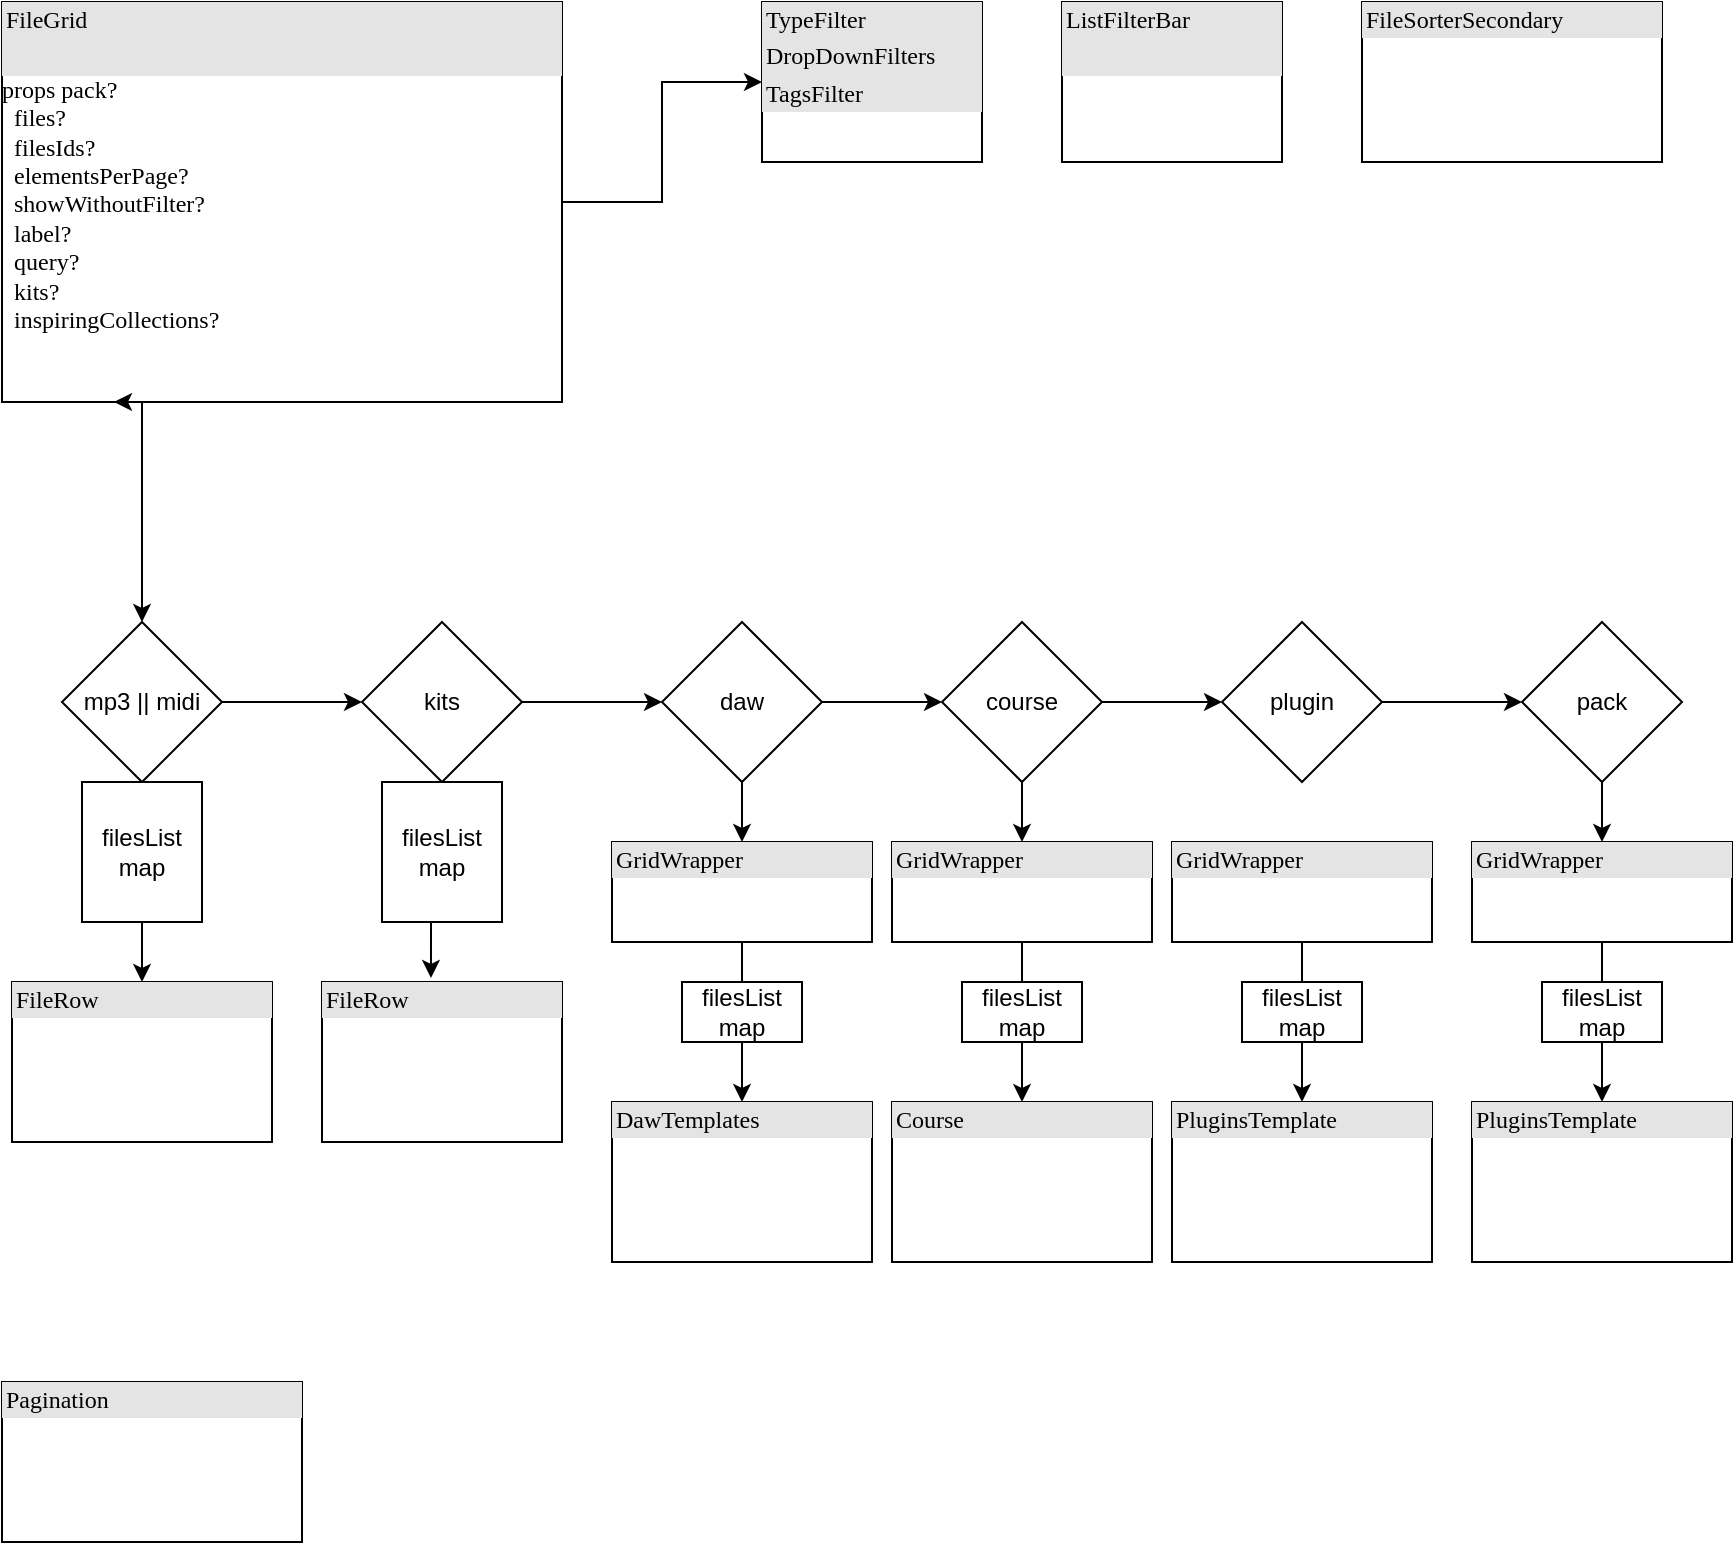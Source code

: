 <mxfile version="20.6.0" type="github">
  <diagram name="Page-1" id="2ca16b54-16f6-2749-3443-fa8db7711227">
    <mxGraphModel dx="1422" dy="786" grid="1" gridSize="10" guides="1" tooltips="1" connect="1" arrows="1" fold="1" page="1" pageScale="1" pageWidth="1100" pageHeight="850" background="none" math="0" shadow="0">
      <root>
        <mxCell id="0" />
        <mxCell id="1" parent="0" />
        <mxCell id="z8bEHkvT0qCZ6l-3ghTC-3" value="" style="edgeStyle=orthogonalEdgeStyle;rounded=0;orthogonalLoop=1;jettySize=auto;html=1;" edge="1" parent="1" source="z8bEHkvT0qCZ6l-3ghTC-1" target="z8bEHkvT0qCZ6l-3ghTC-2">
          <mxGeometry relative="1" as="geometry" />
        </mxCell>
        <mxCell id="z8bEHkvT0qCZ6l-3ghTC-26" style="edgeStyle=orthogonalEdgeStyle;rounded=0;orthogonalLoop=1;jettySize=auto;html=1;exitX=0.25;exitY=1;exitDx=0;exitDy=0;entryX=0.5;entryY=0;entryDx=0;entryDy=0;" edge="1" parent="1" source="z8bEHkvT0qCZ6l-3ghTC-1" target="z8bEHkvT0qCZ6l-3ghTC-15">
          <mxGeometry relative="1" as="geometry" />
        </mxCell>
        <mxCell id="z8bEHkvT0qCZ6l-3ghTC-1" value="&lt;div style=&quot;box-sizing:border-box;width:100%;background:#e4e4e4;padding:2px;&quot;&gt;FileGrid&lt;/div&gt;&lt;div style=&quot;box-sizing:border-box;width:100%;background:#e4e4e4;padding:2px;&quot;&gt;&lt;br&gt;&lt;/div&gt;props&lt;span style=&quot;white-space: pre;&quot;&gt;	&lt;/span&gt;pack?&lt;br&gt;&lt;span style=&quot;white-space: pre;&quot;&gt;	&lt;/span&gt;&lt;span style=&quot;white-space: pre;&quot;&gt;	&lt;/span&gt;files?&lt;br&gt;&lt;span style=&quot;white-space: pre;&quot;&gt;	&lt;/span&gt;&lt;span style=&quot;white-space: pre;&quot;&gt;	&lt;/span&gt;filesIds?&lt;br&gt;&lt;span style=&quot;white-space: pre;&quot;&gt;	&lt;/span&gt;&lt;span style=&quot;white-space: pre;&quot;&gt;	&lt;/span&gt;elementsPerPage?&lt;br&gt;&lt;span style=&quot;white-space: pre;&quot;&gt;	&lt;/span&gt;&lt;span style=&quot;white-space: pre;&quot;&gt;	&lt;/span&gt;showWithoutFilter?&lt;br&gt;&lt;span style=&quot;white-space: pre;&quot;&gt;	&lt;/span&gt;&lt;span style=&quot;white-space: pre;&quot;&gt;	&lt;/span&gt;label?&lt;br&gt;&lt;span style=&quot;white-space: pre;&quot;&gt;	&lt;/span&gt;&lt;span style=&quot;white-space: pre;&quot;&gt;	&lt;/span&gt;query?&lt;br&gt;&lt;span style=&quot;white-space: pre;&quot;&gt;	&lt;/span&gt;&lt;span style=&quot;white-space: pre;&quot;&gt;	&lt;/span&gt;kits?&lt;br&gt;&lt;span style=&quot;white-space: pre;&quot;&gt;	&lt;/span&gt;&lt;span style=&quot;white-space: pre;&quot;&gt;	&lt;/span&gt;inspiringCollections?" style="verticalAlign=top;align=left;overflow=fill;html=1;rounded=0;shadow=0;comic=0;labelBackgroundColor=none;strokeWidth=1;fontFamily=Verdana;fontSize=12;labelPadding=0;perimeterSpacing=0;sketch=0;" vertex="1" parent="1">
          <mxGeometry x="50" y="20" width="280" height="200" as="geometry" />
        </mxCell>
        <mxCell id="z8bEHkvT0qCZ6l-3ghTC-2" value="&lt;div style=&quot;box-sizing:border-box;width:100%;background:#e4e4e4;padding:2px;&quot;&gt;TypeFilter&lt;/div&gt;&lt;div style=&quot;box-sizing:border-box;width:100%;background:#e4e4e4;padding:2px;&quot;&gt;DropDownFilters&lt;/div&gt;&lt;div style=&quot;box-sizing:border-box;width:100%;background:#e4e4e4;padding:2px;&quot;&gt;TagsFilter&lt;/div&gt;" style="verticalAlign=top;align=left;overflow=fill;html=1;rounded=0;shadow=0;comic=0;labelBackgroundColor=none;strokeWidth=1;fontFamily=Verdana;fontSize=12;labelPadding=0;perimeterSpacing=0;sketch=0;" vertex="1" parent="1">
          <mxGeometry x="430" y="20" width="110" height="80" as="geometry" />
        </mxCell>
        <mxCell id="z8bEHkvT0qCZ6l-3ghTC-8" value="&lt;div style=&quot;box-sizing:border-box;width:100%;background:#e4e4e4;padding:2px;&quot;&gt;ListFilterBar&lt;/div&gt;&lt;div style=&quot;box-sizing:border-box;width:100%;background:#e4e4e4;padding:2px;&quot;&gt;&lt;br&gt;&lt;/div&gt;" style="verticalAlign=top;align=left;overflow=fill;html=1;rounded=0;shadow=0;comic=0;labelBackgroundColor=none;strokeWidth=1;fontFamily=Verdana;fontSize=12;labelPadding=0;perimeterSpacing=0;sketch=0;" vertex="1" parent="1">
          <mxGeometry x="580" y="20" width="110" height="80" as="geometry" />
        </mxCell>
        <mxCell id="z8bEHkvT0qCZ6l-3ghTC-9" value="&lt;div style=&quot;box-sizing:border-box;width:100%;background:#e4e4e4;padding:2px;&quot;&gt;FileSorterSecondary&lt;/div&gt;" style="verticalAlign=top;align=left;overflow=fill;html=1;rounded=0;shadow=0;comic=0;labelBackgroundColor=none;strokeWidth=1;fontFamily=Verdana;fontSize=12;labelPadding=0;perimeterSpacing=0;sketch=0;" vertex="1" parent="1">
          <mxGeometry x="730" y="20" width="150" height="80" as="geometry" />
        </mxCell>
        <mxCell id="z8bEHkvT0qCZ6l-3ghTC-27" style="edgeStyle=orthogonalEdgeStyle;rounded=0;orthogonalLoop=1;jettySize=auto;html=1;exitX=1;exitY=0.5;exitDx=0;exitDy=0;entryX=0;entryY=0.5;entryDx=0;entryDy=0;" edge="1" parent="1" source="z8bEHkvT0qCZ6l-3ghTC-15" target="z8bEHkvT0qCZ6l-3ghTC-16">
          <mxGeometry relative="1" as="geometry" />
        </mxCell>
        <mxCell id="z8bEHkvT0qCZ6l-3ghTC-15" value="mp3 || midi" style="rhombus;whiteSpace=wrap;html=1;sketch=0;" vertex="1" parent="1">
          <mxGeometry x="80" y="330" width="80" height="80" as="geometry" />
        </mxCell>
        <mxCell id="z8bEHkvT0qCZ6l-3ghTC-28" style="edgeStyle=orthogonalEdgeStyle;rounded=0;orthogonalLoop=1;jettySize=auto;html=1;exitX=1;exitY=0.5;exitDx=0;exitDy=0;entryX=0;entryY=0.5;entryDx=0;entryDy=0;" edge="1" parent="1" source="z8bEHkvT0qCZ6l-3ghTC-16" target="z8bEHkvT0qCZ6l-3ghTC-17">
          <mxGeometry relative="1" as="geometry" />
        </mxCell>
        <mxCell id="z8bEHkvT0qCZ6l-3ghTC-16" value="kits" style="rhombus;whiteSpace=wrap;html=1;sketch=0;" vertex="1" parent="1">
          <mxGeometry x="230" y="330" width="80" height="80" as="geometry" />
        </mxCell>
        <mxCell id="z8bEHkvT0qCZ6l-3ghTC-29" style="edgeStyle=orthogonalEdgeStyle;rounded=0;orthogonalLoop=1;jettySize=auto;html=1;exitX=1;exitY=0.5;exitDx=0;exitDy=0;entryX=0;entryY=0.5;entryDx=0;entryDy=0;" edge="1" parent="1" source="z8bEHkvT0qCZ6l-3ghTC-17" target="z8bEHkvT0qCZ6l-3ghTC-18">
          <mxGeometry relative="1" as="geometry" />
        </mxCell>
        <mxCell id="z8bEHkvT0qCZ6l-3ghTC-41" style="edgeStyle=orthogonalEdgeStyle;rounded=0;orthogonalLoop=1;jettySize=auto;html=1;exitX=0.5;exitY=1;exitDx=0;exitDy=0;entryX=0.5;entryY=0;entryDx=0;entryDy=0;" edge="1" parent="1" source="z8bEHkvT0qCZ6l-3ghTC-17" target="z8bEHkvT0qCZ6l-3ghTC-24">
          <mxGeometry relative="1" as="geometry" />
        </mxCell>
        <mxCell id="z8bEHkvT0qCZ6l-3ghTC-17" value="daw" style="rhombus;whiteSpace=wrap;html=1;sketch=0;" vertex="1" parent="1">
          <mxGeometry x="380" y="330" width="80" height="80" as="geometry" />
        </mxCell>
        <mxCell id="z8bEHkvT0qCZ6l-3ghTC-30" style="edgeStyle=orthogonalEdgeStyle;rounded=0;orthogonalLoop=1;jettySize=auto;html=1;exitX=1;exitY=0.5;exitDx=0;exitDy=0;entryX=0;entryY=0.5;entryDx=0;entryDy=0;" edge="1" parent="1" source="z8bEHkvT0qCZ6l-3ghTC-18" target="z8bEHkvT0qCZ6l-3ghTC-19">
          <mxGeometry relative="1" as="geometry" />
        </mxCell>
        <mxCell id="z8bEHkvT0qCZ6l-3ghTC-49" style="edgeStyle=orthogonalEdgeStyle;rounded=0;orthogonalLoop=1;jettySize=auto;html=1;exitX=0.5;exitY=1;exitDx=0;exitDy=0;entryX=0.5;entryY=0;entryDx=0;entryDy=0;" edge="1" parent="1" source="z8bEHkvT0qCZ6l-3ghTC-18" target="z8bEHkvT0qCZ6l-3ghTC-47">
          <mxGeometry relative="1" as="geometry" />
        </mxCell>
        <mxCell id="z8bEHkvT0qCZ6l-3ghTC-18" value="course" style="rhombus;whiteSpace=wrap;html=1;sketch=0;" vertex="1" parent="1">
          <mxGeometry x="520" y="330" width="80" height="80" as="geometry" />
        </mxCell>
        <mxCell id="z8bEHkvT0qCZ6l-3ghTC-31" style="edgeStyle=orthogonalEdgeStyle;rounded=0;orthogonalLoop=1;jettySize=auto;html=1;exitX=1;exitY=0.5;exitDx=0;exitDy=0;entryX=0;entryY=0.5;entryDx=0;entryDy=0;" edge="1" parent="1" source="z8bEHkvT0qCZ6l-3ghTC-19" target="z8bEHkvT0qCZ6l-3ghTC-20">
          <mxGeometry relative="1" as="geometry" />
        </mxCell>
        <mxCell id="z8bEHkvT0qCZ6l-3ghTC-19" value="plugin" style="rhombus;whiteSpace=wrap;html=1;sketch=0;" vertex="1" parent="1">
          <mxGeometry x="660" y="330" width="80" height="80" as="geometry" />
        </mxCell>
        <mxCell id="z8bEHkvT0qCZ6l-3ghTC-60" style="edgeStyle=orthogonalEdgeStyle;rounded=0;orthogonalLoop=1;jettySize=auto;html=1;exitX=0.5;exitY=1;exitDx=0;exitDy=0;entryX=0.5;entryY=0;entryDx=0;entryDy=0;" edge="1" parent="1" source="z8bEHkvT0qCZ6l-3ghTC-20" target="z8bEHkvT0qCZ6l-3ghTC-57">
          <mxGeometry relative="1" as="geometry" />
        </mxCell>
        <mxCell id="z8bEHkvT0qCZ6l-3ghTC-20" value="pack" style="rhombus;whiteSpace=wrap;html=1;sketch=0;" vertex="1" parent="1">
          <mxGeometry x="810" y="330" width="80" height="80" as="geometry" />
        </mxCell>
        <mxCell id="z8bEHkvT0qCZ6l-3ghTC-21" value="&lt;div style=&quot;box-sizing:border-box;width:100%;background:#e4e4e4;padding:2px;&quot;&gt;Pagination&lt;/div&gt;" style="verticalAlign=top;align=left;overflow=fill;html=1;rounded=0;shadow=0;comic=0;labelBackgroundColor=none;strokeWidth=1;fontFamily=Verdana;fontSize=12;labelPadding=0;perimeterSpacing=0;sketch=0;" vertex="1" parent="1">
          <mxGeometry x="50" y="710" width="150" height="80" as="geometry" />
        </mxCell>
        <mxCell id="z8bEHkvT0qCZ6l-3ghTC-22" value="&lt;div style=&quot;box-sizing:border-box;width:100%;background:#e4e4e4;padding:2px;&quot;&gt;FileRow&lt;/div&gt;" style="verticalAlign=top;align=left;overflow=fill;html=1;rounded=0;shadow=0;comic=0;labelBackgroundColor=none;strokeWidth=1;fontFamily=Verdana;fontSize=12;labelPadding=0;perimeterSpacing=0;sketch=0;" vertex="1" parent="1">
          <mxGeometry x="55" y="510" width="130" height="80" as="geometry" />
        </mxCell>
        <mxCell id="z8bEHkvT0qCZ6l-3ghTC-23" value="&lt;div style=&quot;box-sizing:border-box;width:100%;background:#e4e4e4;padding:2px;&quot;&gt;FileRow&lt;/div&gt;" style="verticalAlign=top;align=left;overflow=fill;html=1;rounded=0;shadow=0;comic=0;labelBackgroundColor=none;strokeWidth=1;fontFamily=Verdana;fontSize=12;labelPadding=0;perimeterSpacing=0;sketch=0;" vertex="1" parent="1">
          <mxGeometry x="210" y="510" width="120" height="80" as="geometry" />
        </mxCell>
        <mxCell id="z8bEHkvT0qCZ6l-3ghTC-45" style="edgeStyle=orthogonalEdgeStyle;rounded=0;orthogonalLoop=1;jettySize=auto;html=1;exitX=0.5;exitY=1;exitDx=0;exitDy=0;entryX=0.5;entryY=0;entryDx=0;entryDy=0;" edge="1" parent="1" source="z8bEHkvT0qCZ6l-3ghTC-24" target="z8bEHkvT0qCZ6l-3ghTC-42">
          <mxGeometry relative="1" as="geometry" />
        </mxCell>
        <mxCell id="z8bEHkvT0qCZ6l-3ghTC-24" value="&lt;div style=&quot;box-sizing:border-box;width:100%;background:#e4e4e4;padding:2px;&quot;&gt;GridWrapper&lt;/div&gt;" style="verticalAlign=top;align=left;overflow=fill;html=1;rounded=0;shadow=0;comic=0;labelBackgroundColor=none;strokeWidth=1;fontFamily=Verdana;fontSize=12;labelPadding=0;perimeterSpacing=0;sketch=0;" vertex="1" parent="1">
          <mxGeometry x="355" y="440" width="130" height="50" as="geometry" />
        </mxCell>
        <mxCell id="z8bEHkvT0qCZ6l-3ghTC-32" style="edgeStyle=orthogonalEdgeStyle;rounded=0;orthogonalLoop=1;jettySize=auto;html=1;exitX=0.25;exitY=1;exitDx=0;exitDy=0;entryX=0.2;entryY=1.005;entryDx=0;entryDy=0;entryPerimeter=0;" edge="1" parent="1" source="z8bEHkvT0qCZ6l-3ghTC-1" target="z8bEHkvT0qCZ6l-3ghTC-1">
          <mxGeometry relative="1" as="geometry" />
        </mxCell>
        <mxCell id="z8bEHkvT0qCZ6l-3ghTC-36" style="edgeStyle=orthogonalEdgeStyle;rounded=0;orthogonalLoop=1;jettySize=auto;html=1;exitX=1;exitY=0.5;exitDx=0;exitDy=0;entryX=0.5;entryY=0;entryDx=0;entryDy=0;" edge="1" parent="1" source="z8bEHkvT0qCZ6l-3ghTC-33" target="z8bEHkvT0qCZ6l-3ghTC-22">
          <mxGeometry relative="1" as="geometry" />
        </mxCell>
        <mxCell id="z8bEHkvT0qCZ6l-3ghTC-33" value="filesList&lt;br&gt;map" style="rounded=0;whiteSpace=wrap;html=1;sketch=0;direction=south;" vertex="1" parent="1">
          <mxGeometry x="90" y="410" width="60" height="70" as="geometry" />
        </mxCell>
        <mxCell id="z8bEHkvT0qCZ6l-3ghTC-38" style="edgeStyle=orthogonalEdgeStyle;rounded=0;orthogonalLoop=1;jettySize=auto;html=1;exitX=1;exitY=0.5;exitDx=0;exitDy=0;entryX=0.454;entryY=-0.025;entryDx=0;entryDy=0;entryPerimeter=0;" edge="1" parent="1" source="z8bEHkvT0qCZ6l-3ghTC-37" target="z8bEHkvT0qCZ6l-3ghTC-23">
          <mxGeometry relative="1" as="geometry" />
        </mxCell>
        <mxCell id="z8bEHkvT0qCZ6l-3ghTC-37" value="filesList&lt;br&gt;map" style="rounded=0;whiteSpace=wrap;html=1;sketch=0;direction=south;" vertex="1" parent="1">
          <mxGeometry x="240" y="410" width="60" height="70" as="geometry" />
        </mxCell>
        <mxCell id="z8bEHkvT0qCZ6l-3ghTC-42" value="&lt;div style=&quot;box-sizing:border-box;width:100%;background:#e4e4e4;padding:2px;&quot;&gt;DawTemplates&lt;/div&gt;" style="verticalAlign=top;align=left;overflow=fill;html=1;rounded=0;shadow=0;comic=0;labelBackgroundColor=none;strokeWidth=1;fontFamily=Verdana;fontSize=12;labelPadding=0;perimeterSpacing=0;sketch=0;" vertex="1" parent="1">
          <mxGeometry x="355" y="570" width="130" height="80" as="geometry" />
        </mxCell>
        <mxCell id="z8bEHkvT0qCZ6l-3ghTC-46" style="edgeStyle=orthogonalEdgeStyle;rounded=0;orthogonalLoop=1;jettySize=auto;html=1;exitX=0.5;exitY=1;exitDx=0;exitDy=0;entryX=0.5;entryY=0;entryDx=0;entryDy=0;" edge="1" parent="1" source="z8bEHkvT0qCZ6l-3ghTC-47" target="z8bEHkvT0qCZ6l-3ghTC-48">
          <mxGeometry relative="1" as="geometry" />
        </mxCell>
        <mxCell id="z8bEHkvT0qCZ6l-3ghTC-47" value="&lt;div style=&quot;box-sizing:border-box;width:100%;background:#e4e4e4;padding:2px;&quot;&gt;GridWrapper&lt;/div&gt;" style="verticalAlign=top;align=left;overflow=fill;html=1;rounded=0;shadow=0;comic=0;labelBackgroundColor=none;strokeWidth=1;fontFamily=Verdana;fontSize=12;labelPadding=0;perimeterSpacing=0;sketch=0;" vertex="1" parent="1">
          <mxGeometry x="495" y="440" width="130" height="50" as="geometry" />
        </mxCell>
        <mxCell id="z8bEHkvT0qCZ6l-3ghTC-48" value="&lt;div style=&quot;box-sizing:border-box;width:100%;background:#e4e4e4;padding:2px;&quot;&gt;Course&lt;/div&gt;" style="verticalAlign=top;align=left;overflow=fill;html=1;rounded=0;shadow=0;comic=0;labelBackgroundColor=none;strokeWidth=1;fontFamily=Verdana;fontSize=12;labelPadding=0;perimeterSpacing=0;sketch=0;" vertex="1" parent="1">
          <mxGeometry x="495" y="570" width="130" height="80" as="geometry" />
        </mxCell>
        <mxCell id="z8bEHkvT0qCZ6l-3ghTC-50" value="filesList&lt;br&gt;map" style="rounded=0;whiteSpace=wrap;html=1;sketch=0;direction=south;" vertex="1" parent="1">
          <mxGeometry x="390" y="510" width="60" height="30" as="geometry" />
        </mxCell>
        <mxCell id="z8bEHkvT0qCZ6l-3ghTC-51" value="filesList&lt;br&gt;map" style="rounded=0;whiteSpace=wrap;html=1;sketch=0;direction=south;" vertex="1" parent="1">
          <mxGeometry x="530" y="510" width="60" height="30" as="geometry" />
        </mxCell>
        <mxCell id="z8bEHkvT0qCZ6l-3ghTC-52" style="edgeStyle=orthogonalEdgeStyle;rounded=0;orthogonalLoop=1;jettySize=auto;html=1;exitX=0.5;exitY=1;exitDx=0;exitDy=0;entryX=0.5;entryY=0;entryDx=0;entryDy=0;" edge="1" parent="1" source="z8bEHkvT0qCZ6l-3ghTC-53" target="z8bEHkvT0qCZ6l-3ghTC-54">
          <mxGeometry relative="1" as="geometry" />
        </mxCell>
        <mxCell id="z8bEHkvT0qCZ6l-3ghTC-53" value="&lt;div style=&quot;box-sizing:border-box;width:100%;background:#e4e4e4;padding:2px;&quot;&gt;GridWrapper&lt;/div&gt;" style="verticalAlign=top;align=left;overflow=fill;html=1;rounded=0;shadow=0;comic=0;labelBackgroundColor=none;strokeWidth=1;fontFamily=Verdana;fontSize=12;labelPadding=0;perimeterSpacing=0;sketch=0;" vertex="1" parent="1">
          <mxGeometry x="635" y="440" width="130" height="50" as="geometry" />
        </mxCell>
        <mxCell id="z8bEHkvT0qCZ6l-3ghTC-54" value="&lt;div style=&quot;box-sizing:border-box;width:100%;background:#e4e4e4;padding:2px;&quot;&gt;PluginsTemplate&lt;/div&gt;" style="verticalAlign=top;align=left;overflow=fill;html=1;rounded=0;shadow=0;comic=0;labelBackgroundColor=none;strokeWidth=1;fontFamily=Verdana;fontSize=12;labelPadding=0;perimeterSpacing=0;sketch=0;" vertex="1" parent="1">
          <mxGeometry x="635" y="570" width="130" height="80" as="geometry" />
        </mxCell>
        <mxCell id="z8bEHkvT0qCZ6l-3ghTC-55" value="filesList&lt;br&gt;map" style="rounded=0;whiteSpace=wrap;html=1;sketch=0;direction=south;" vertex="1" parent="1">
          <mxGeometry x="670" y="510" width="60" height="30" as="geometry" />
        </mxCell>
        <mxCell id="z8bEHkvT0qCZ6l-3ghTC-56" style="edgeStyle=orthogonalEdgeStyle;rounded=0;orthogonalLoop=1;jettySize=auto;html=1;exitX=0.5;exitY=1;exitDx=0;exitDy=0;entryX=0.5;entryY=0;entryDx=0;entryDy=0;" edge="1" parent="1" source="z8bEHkvT0qCZ6l-3ghTC-57" target="z8bEHkvT0qCZ6l-3ghTC-58">
          <mxGeometry relative="1" as="geometry" />
        </mxCell>
        <mxCell id="z8bEHkvT0qCZ6l-3ghTC-57" value="&lt;div style=&quot;box-sizing:border-box;width:100%;background:#e4e4e4;padding:2px;&quot;&gt;GridWrapper&lt;/div&gt;" style="verticalAlign=top;align=left;overflow=fill;html=1;rounded=0;shadow=0;comic=0;labelBackgroundColor=none;strokeWidth=1;fontFamily=Verdana;fontSize=12;labelPadding=0;perimeterSpacing=0;sketch=0;" vertex="1" parent="1">
          <mxGeometry x="785" y="440" width="130" height="50" as="geometry" />
        </mxCell>
        <mxCell id="z8bEHkvT0qCZ6l-3ghTC-58" value="&lt;div style=&quot;box-sizing:border-box;width:100%;background:#e4e4e4;padding:2px;&quot;&gt;PluginsTemplate&lt;/div&gt;" style="verticalAlign=top;align=left;overflow=fill;html=1;rounded=0;shadow=0;comic=0;labelBackgroundColor=none;strokeWidth=1;fontFamily=Verdana;fontSize=12;labelPadding=0;perimeterSpacing=0;sketch=0;" vertex="1" parent="1">
          <mxGeometry x="785" y="570" width="130" height="80" as="geometry" />
        </mxCell>
        <mxCell id="z8bEHkvT0qCZ6l-3ghTC-59" value="filesList&lt;br&gt;map" style="rounded=0;whiteSpace=wrap;html=1;sketch=0;direction=south;" vertex="1" parent="1">
          <mxGeometry x="820" y="510" width="60" height="30" as="geometry" />
        </mxCell>
      </root>
    </mxGraphModel>
  </diagram>
</mxfile>
